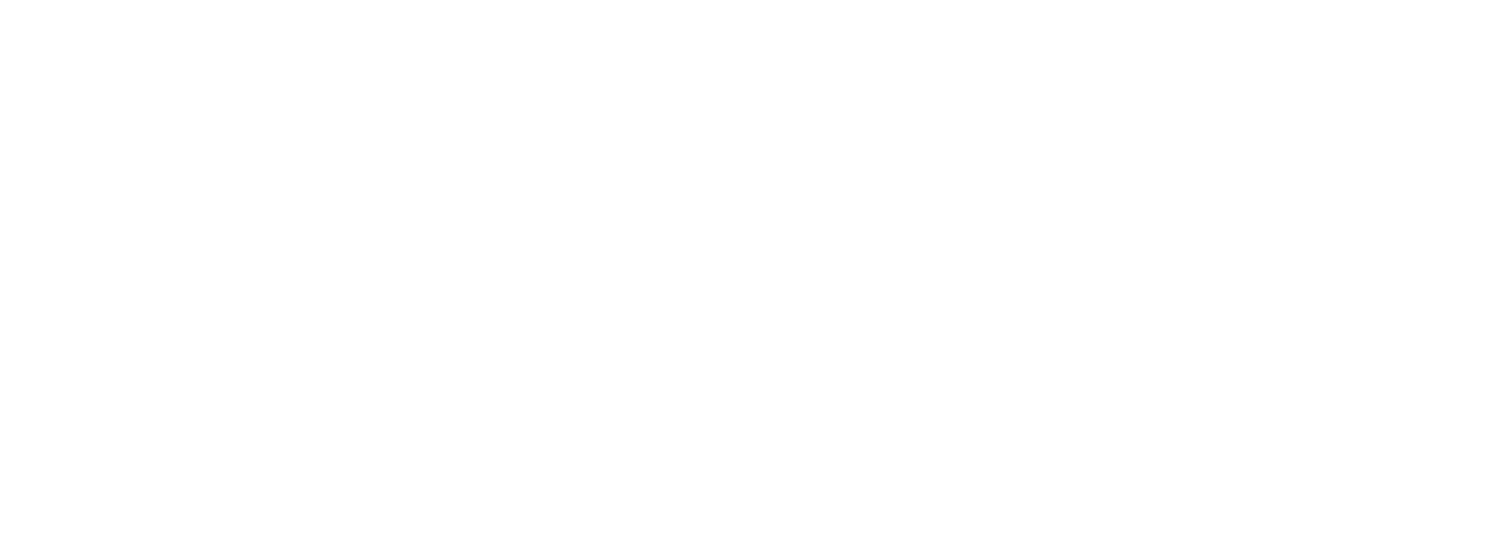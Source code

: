 digraph {
  node [shape=box, fontcolor="white", color="white"];
  edge [color="white"]

  bgcolor="transparent"

  Functor [color="white", fontcolor="white"];
  Functor -> Applicative [color="white"];
  Functor -> Traversable [color="white"];

  Apply [color="white", fontcolor="white"];
  Apply -> Applicative [color="white"];
  Semigroup -> Apply [constraint=false; style=dotted; arrowhead=none; color="white"];

  Applicative [color="white", fontcolor="white"];
  Applicative -> Alternative [color="white"];
  Applicative -> Monad [color="white"];
  Applicative -> Traversable [style=dotted; arrowhead=none; color="white"];

  Monad [color="white"];
  Monad -> MonadPlus [color="white"];
  Monad -> MonadFix [color="white"];
  Monad -> ArrowApply [style=bold, arrowhead=none; color="white"];

  Semigroup [color="white"];
  Semigroup -> Monoid [color="white"];
  // Semigroup -> Monoid [label="   identity", color="white", fontcolor="white"];

  Monoid [color="white", fontcolor="white"];
  Monoid -> Applicative [constraint=false; style=dotted; arrowhead=none; color="white"];
  Monoid -> Category [constraint=false; style=dotted; arrowhead=none; color="white"];
  Monoid -> Alternative [style=dotted; arrowhead=none; color="white"];
  Monoid -> MonadPlus [style=dotted; arrowhead=none; color="white"];
  Monoid -> ArrowPlus [style=dotted; arrowhead=none; color="white"];
  Monoid -> Foldable [style=dotted; arrowhead=none; color="white"];
  Monoid -> Monad [style=dotted; arrowhead=none; color="white"];

  Category [label=<<b>  Category </b>>,color="white", fontcolor="white", penwidth=2];
  Category -> Arrow [color="white"];

  Arrow [color="white", fontcolor="white"];
  Arrow -> ArrowChoice [color="white"];
  Arrow -> ArrowApply [color="white"];
  Arrow -> ArrowZero [color="white"];
  
  ArrowChoice [color="white", fontcolor="white"];
  ArrowApply [color="white", fontcolor="white"];
  ArrowZero [color="white", fontcolor="white"];
  ArrowZero -> ArrowPlus [color="white"];
  
  ArrowPlus [color="white", fontcolor="white"];
  {rank = same; Arrow; ArrowZero; ArrowPlus}

  Foldable [color="white", fontcolor="white"];
  Foldable -> Traversable [color="white"];
  
  Traversable [color="white", fontcolor="white"];
  
  Alternative [color="white", fontcolor="white"];
  
  MonadPlus [color="white", fontcolor="white"];
  MonadFix [color="white", fontcolor="white"];
}
